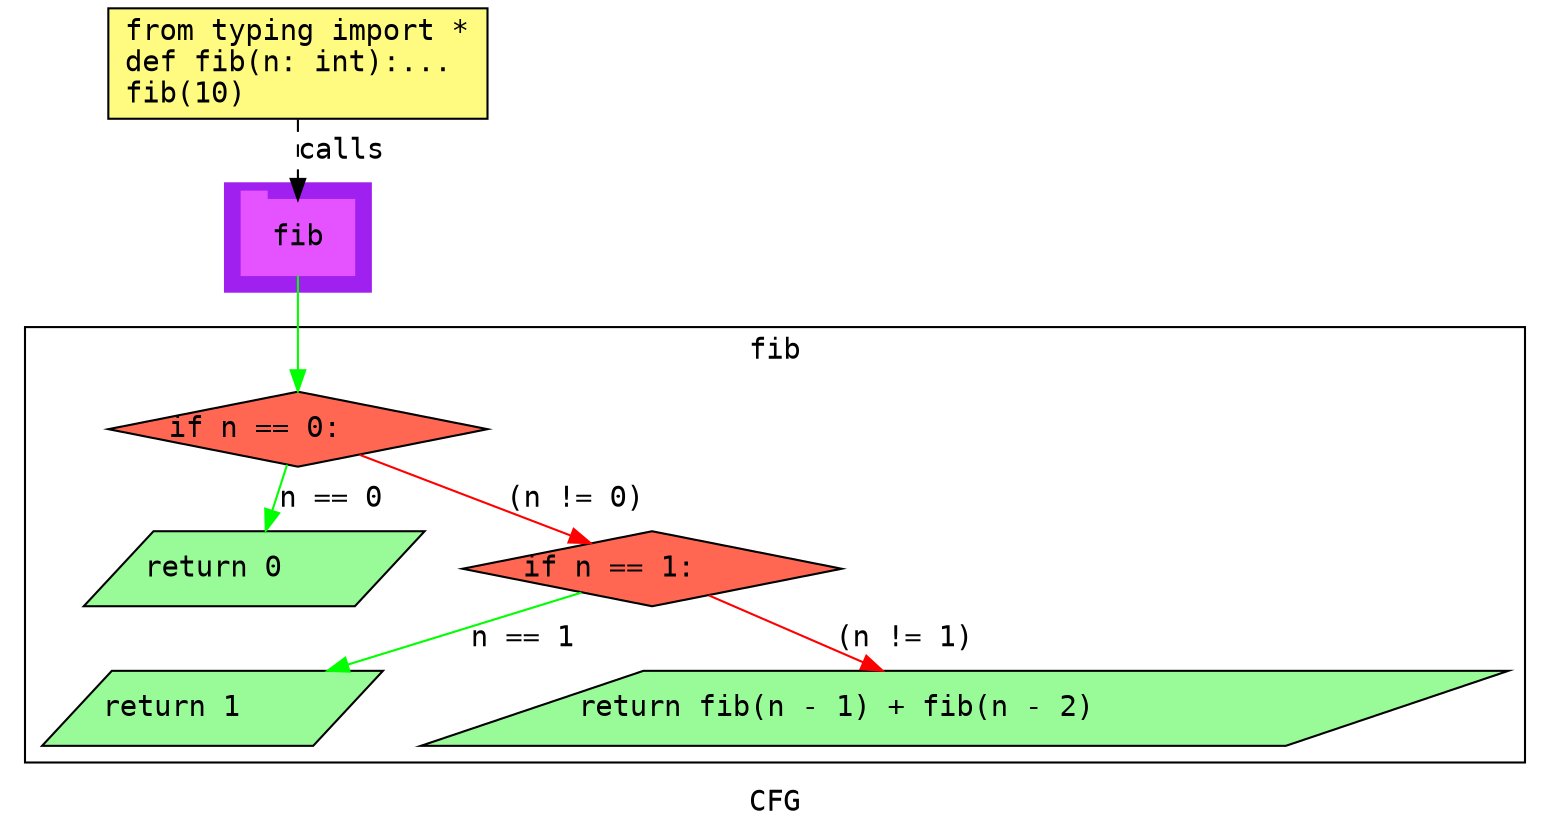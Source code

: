 digraph cluster462CFG {
	graph [bb="0,0,712,393",
		compound=True,
		fontname="DejaVu Sans Mono",
		label=CFG,
		lheight=0.21,
		lp="356,11.5",
		lwidth=0.35,
		pack=False,
		rankdir=TB,
		ranksep=0.02
	];
	node [fontname="DejaVu Sans Mono",
		label="\N"
	];
	edge [fontname="DejaVu Sans Mono"];
	subgraph cluster_1 {
		graph [bb="102,257,172,309",
			color=purple,
			compound=true,
			fontname="DejaVu Sans Mono",
			label="",
			rankdir=TB,
			ranksep=0.02,
			shape=tab,
			style=filled
		];
		node [fontname="DejaVu Sans Mono"];
		edge [fontname="DejaVu Sans Mono"];
		12	[color="#E552FF",
			height=0.5,
			label=fib,
			linenum="[9]",
			pos="137,283",
			shape=tab,
			style=filled,
			width=0.75];
	}
	subgraph cluster4fib {
		graph [bb="8,31,704,240",
			compound=True,
			fontname="DejaVu Sans Mono",
			label=fib,
			lheight=0.21,
			lp="356,228.5",
			lwidth=0.35,
			pack=False,
			rankdir=TB,
			ranksep=0.02
		];
		node [fontname="DejaVu Sans Mono"];
		edge [fontname="DejaVu Sans Mono"];
		3	[fillcolor="#FF6752",
			height=0.5,
			label="if n == 0:\l",
			linenum="[3]",
			pos="137,191",
			shape=diamond,
			style="filled,solid",
			width=2.5277];
		4	[fillcolor="#98fb98",
			height=0.5,
			label="return 0\l",
			linenum="[4]",
			pos="116,124",
			shape=parallelogram,
			style="filled,solid",
			width=2.1971];
		3 -> 4	[color=green,
			label="n == 0",
			lp="153,157.5",
			pos="e,121.57,142.25 131.81,173.93 129.67,167.32 127.14,159.47 124.73,152.01"];
		5	[fillcolor="#FF6752",
			height=0.5,
			label="if n == 1:\l",
			linenum="[5]",
			pos="304,124",
			shape=diamond,
			style="filled,solid",
			width=2.5277];
		3 -> 5	[color=red,
			label="(n != 0)",
			lp="268.5,157.5",
			pos="e,274.96,136.3 166.09,178.68 193.66,167.95 235.26,151.76 265.56,139.96"];
		7	[fillcolor="#98fb98",
			height=0.5,
			label="return 1\l",
			linenum="[6]",
			pos="95,57",
			shape=parallelogram,
			style="filled,solid",
			width=2.1971];
		5 -> 7	[color=green,
			label="n == 1",
			lp="243,90.5",
			pos="e,149.69,75.01 270.42,112.56 240.55,103.27 196.04,89.424 159.33,78.008"];
		8	[fillcolor="#98fb98",
			height=0.5,
			label="return fib(n - 1) + fib(n - 2)\l",
			linenum="[7]",
			pos="444,57",
			shape=parallelogram,
			style="filled,solid",
			width=6.9882];
		5 -> 8	[color=red,
			label="(n != 1)",
			lp="419.5,90.5",
			pos="e,407.15,75.111 329.68,111.08 348.76,102.22 375.3,89.896 398.01,79.354"];
	}
	1	[fillcolor="#FFFB81",
		height=0.73611,
		label="from typing import *\ldef fib(n: int):...\lfib(10)\l",
		linenum="[1]",
		pos="137,366.5",
		shape=rectangle,
		style="filled,solid",
		width=2.5278];
	1 -> 12	[label=calls,
		lp="158,324.5",
		pos="e,137,301.13 137,339.71 137,330.66 137,320.47 137,311.3",
		style=dashed];
	12 -> 3	[color=green,
		pos="e,137,209.3 137,264.65 137,251.82 137,234.11 137,219.38"];
}
